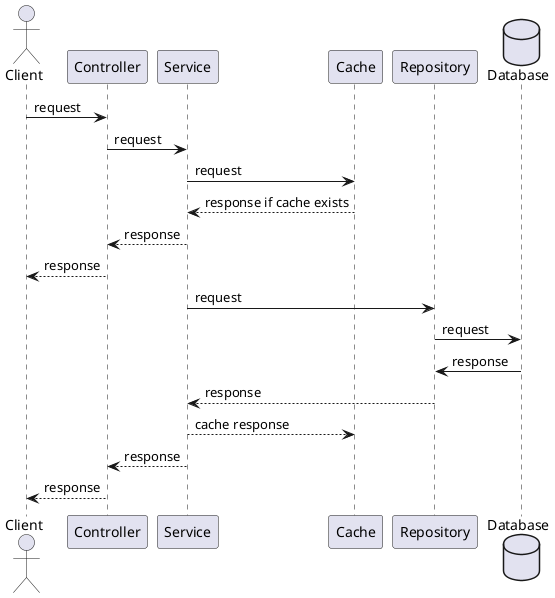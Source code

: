 @startuml



actor Client as Client
Client -> Controller: request
Controller -> Service: request
Service -> Cache : request
Cache --> Service : response if cache exists
Service --> Controller : response
Controller --> Client: response
Service -> Repository : request
database Database
Repository -> Database : request
Database -> Repository : response
Repository --> Service : response
Service --> Cache : cache response
Service --> Controller : response
Controller --> Client : response
@enduml
